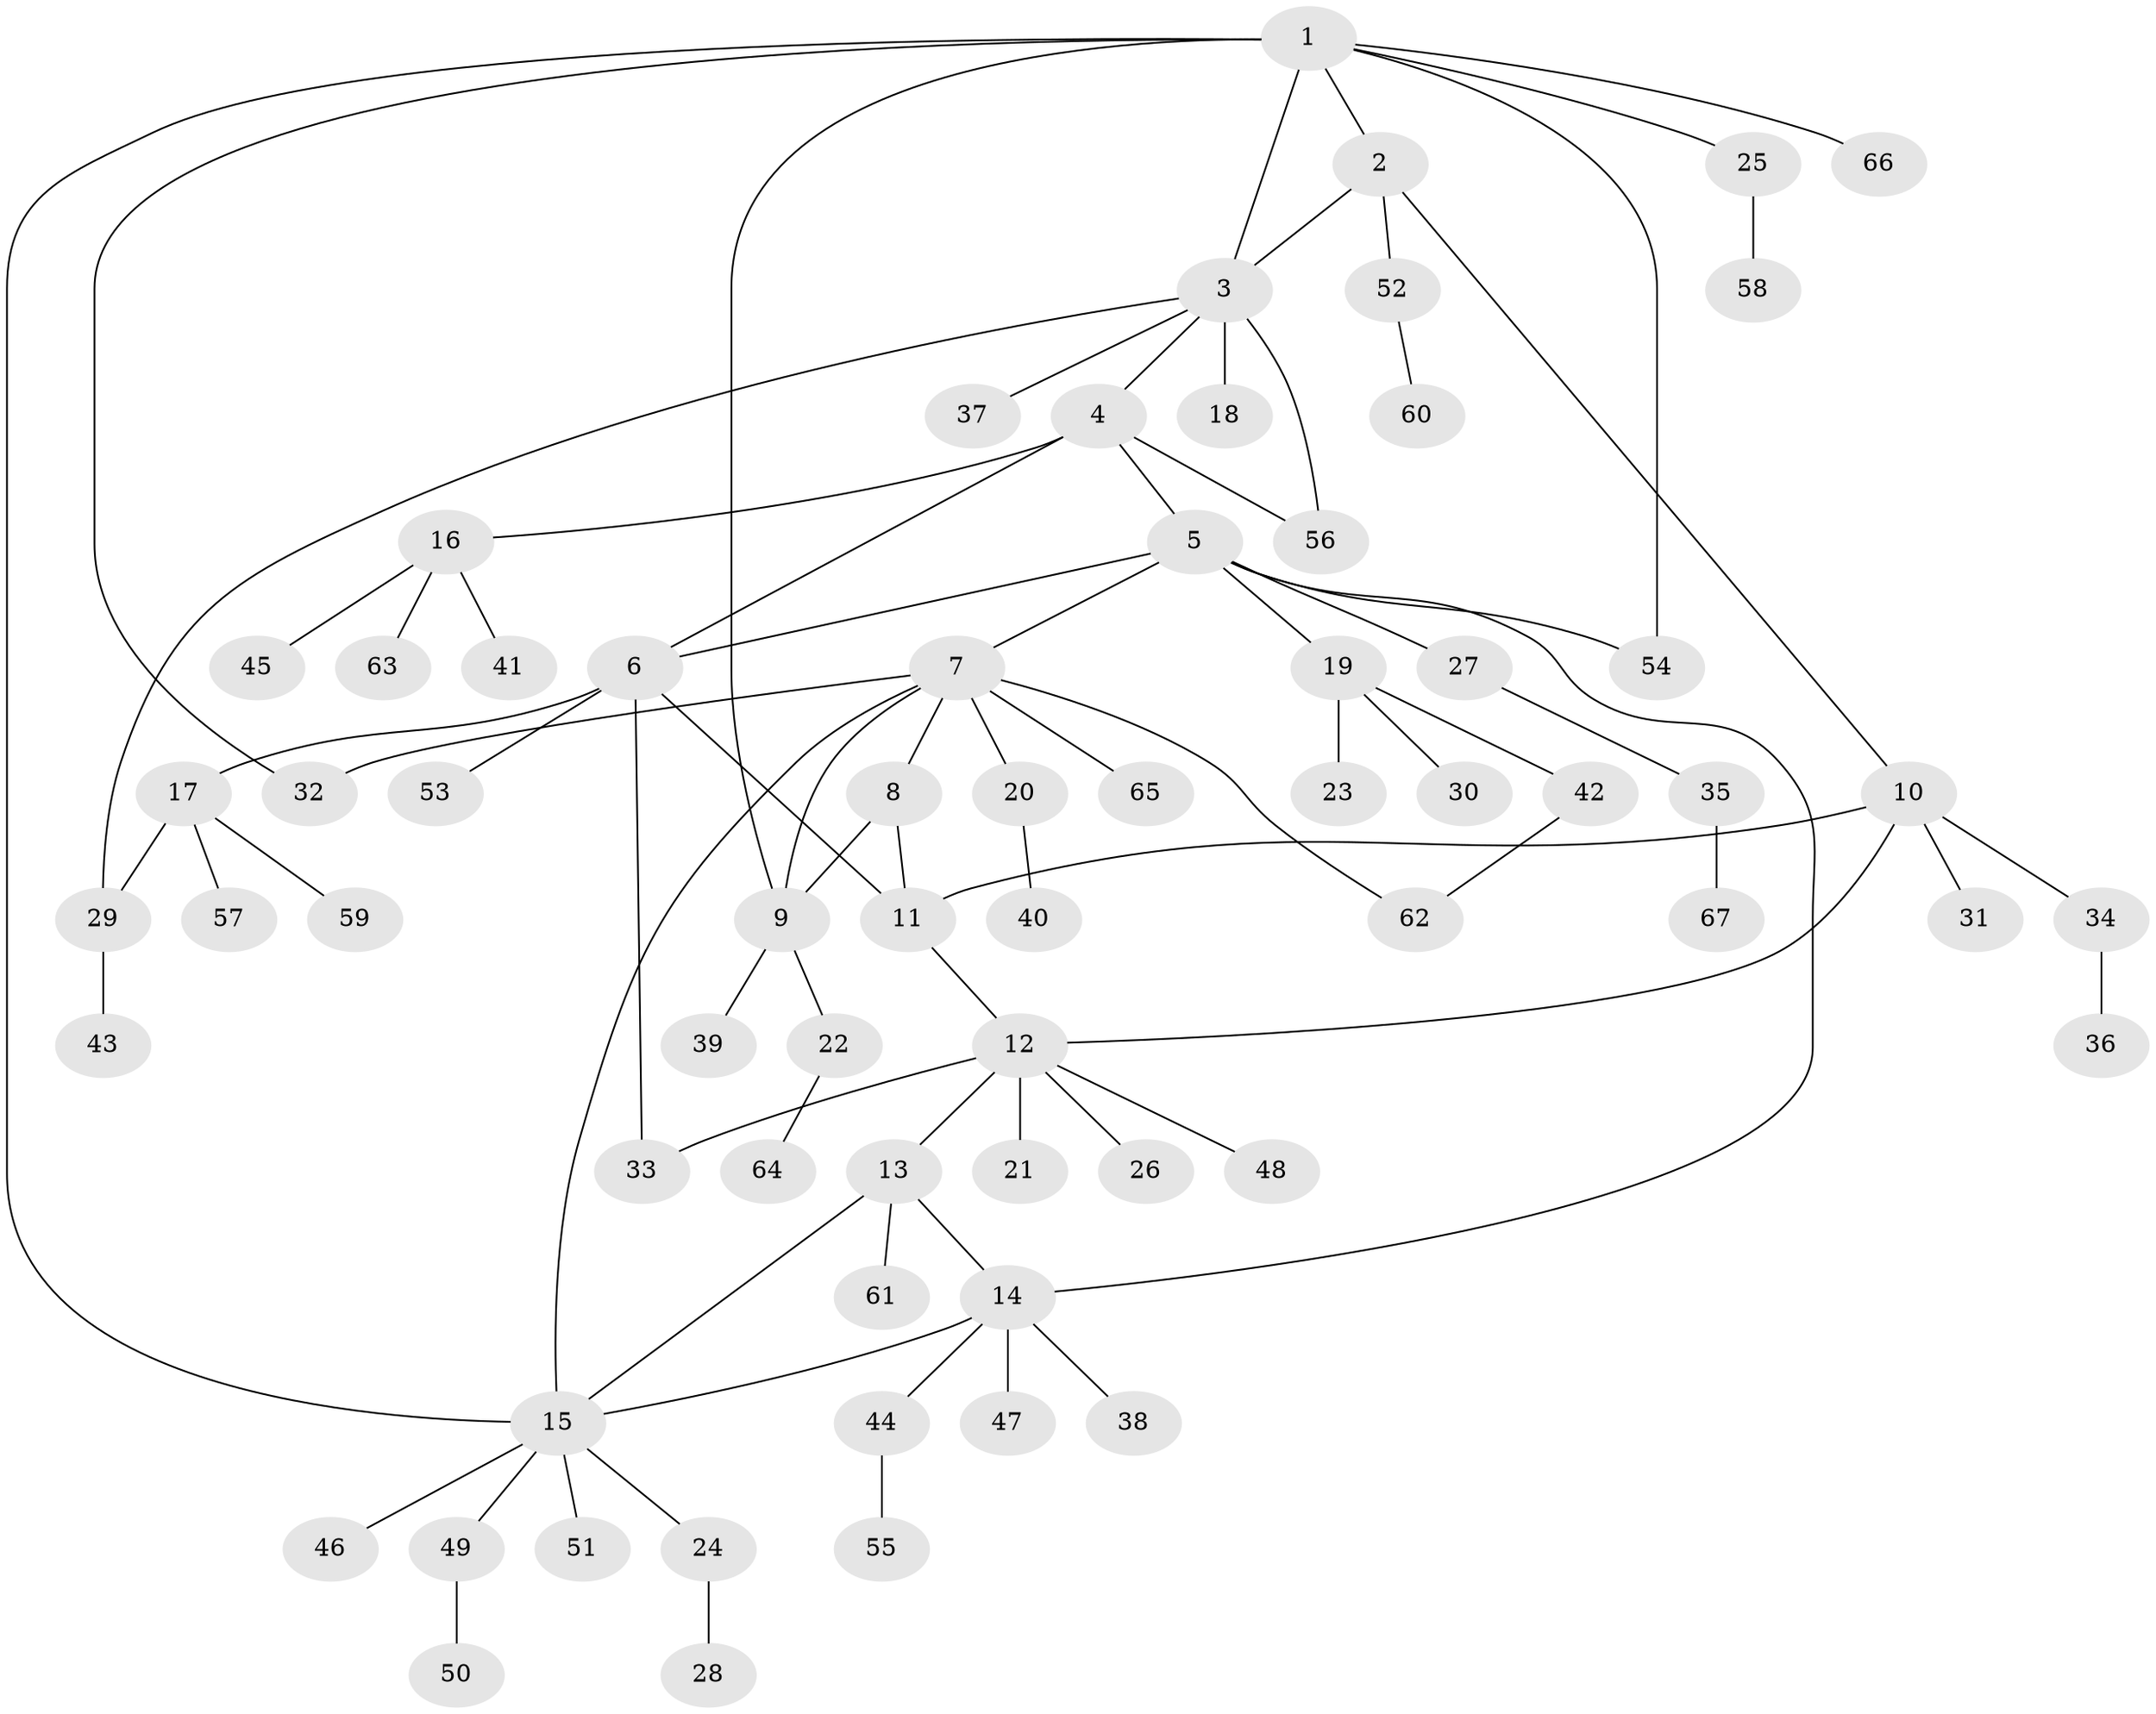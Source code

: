 // Generated by graph-tools (version 1.1) at 2025/15/03/09/25 04:15:50]
// undirected, 67 vertices, 83 edges
graph export_dot {
graph [start="1"]
  node [color=gray90,style=filled];
  1;
  2;
  3;
  4;
  5;
  6;
  7;
  8;
  9;
  10;
  11;
  12;
  13;
  14;
  15;
  16;
  17;
  18;
  19;
  20;
  21;
  22;
  23;
  24;
  25;
  26;
  27;
  28;
  29;
  30;
  31;
  32;
  33;
  34;
  35;
  36;
  37;
  38;
  39;
  40;
  41;
  42;
  43;
  44;
  45;
  46;
  47;
  48;
  49;
  50;
  51;
  52;
  53;
  54;
  55;
  56;
  57;
  58;
  59;
  60;
  61;
  62;
  63;
  64;
  65;
  66;
  67;
  1 -- 2;
  1 -- 3;
  1 -- 9;
  1 -- 15;
  1 -- 25;
  1 -- 32;
  1 -- 54;
  1 -- 66;
  2 -- 3;
  2 -- 10;
  2 -- 52;
  3 -- 4;
  3 -- 18;
  3 -- 29;
  3 -- 37;
  3 -- 56;
  4 -- 5;
  4 -- 6;
  4 -- 16;
  4 -- 56;
  5 -- 6;
  5 -- 7;
  5 -- 14;
  5 -- 19;
  5 -- 27;
  5 -- 54;
  6 -- 11;
  6 -- 17;
  6 -- 33;
  6 -- 53;
  7 -- 8;
  7 -- 9;
  7 -- 15;
  7 -- 20;
  7 -- 32;
  7 -- 62;
  7 -- 65;
  8 -- 9;
  8 -- 11;
  9 -- 22;
  9 -- 39;
  10 -- 11;
  10 -- 12;
  10 -- 31;
  10 -- 34;
  11 -- 12;
  12 -- 13;
  12 -- 21;
  12 -- 26;
  12 -- 33;
  12 -- 48;
  13 -- 14;
  13 -- 15;
  13 -- 61;
  14 -- 15;
  14 -- 38;
  14 -- 44;
  14 -- 47;
  15 -- 24;
  15 -- 46;
  15 -- 49;
  15 -- 51;
  16 -- 41;
  16 -- 45;
  16 -- 63;
  17 -- 29;
  17 -- 57;
  17 -- 59;
  19 -- 23;
  19 -- 30;
  19 -- 42;
  20 -- 40;
  22 -- 64;
  24 -- 28;
  25 -- 58;
  27 -- 35;
  29 -- 43;
  34 -- 36;
  35 -- 67;
  42 -- 62;
  44 -- 55;
  49 -- 50;
  52 -- 60;
}
